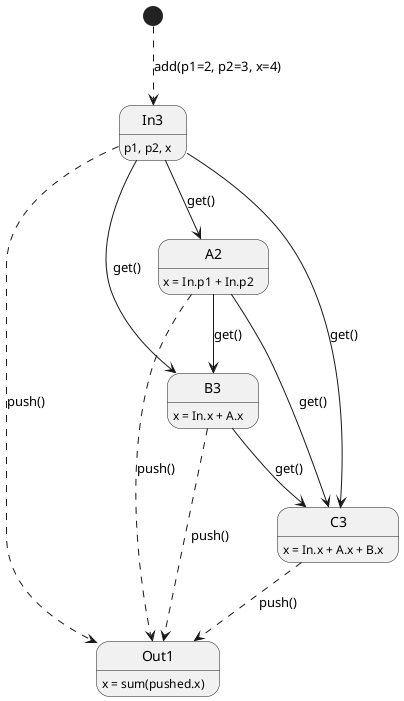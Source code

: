 @startuml

[*] -[dashed]-> In3 : add(p1=2, p2=3, x=4)

In3 --> A2 : get()
In3 --> B3 : get()
In3 --> C3 : get()
In3 -[dashed]-> Out1 : push()

A2 --> B3 : get()
A2 --> C3 : get()
A2 -[dashed]-> Out1 : push()

B3 --> C3 : get()
B3 -[dashed]-> Out1 : push()

C3 -[dashed]-> Out1 : push()

In3 : p1, p2, x
A2 : x = In.p1 + In.p2
B3 : x = In.x + A.x
C3 : x = In.x + A.x + B.x
Out1: x = sum(pushed.x)

@enduml